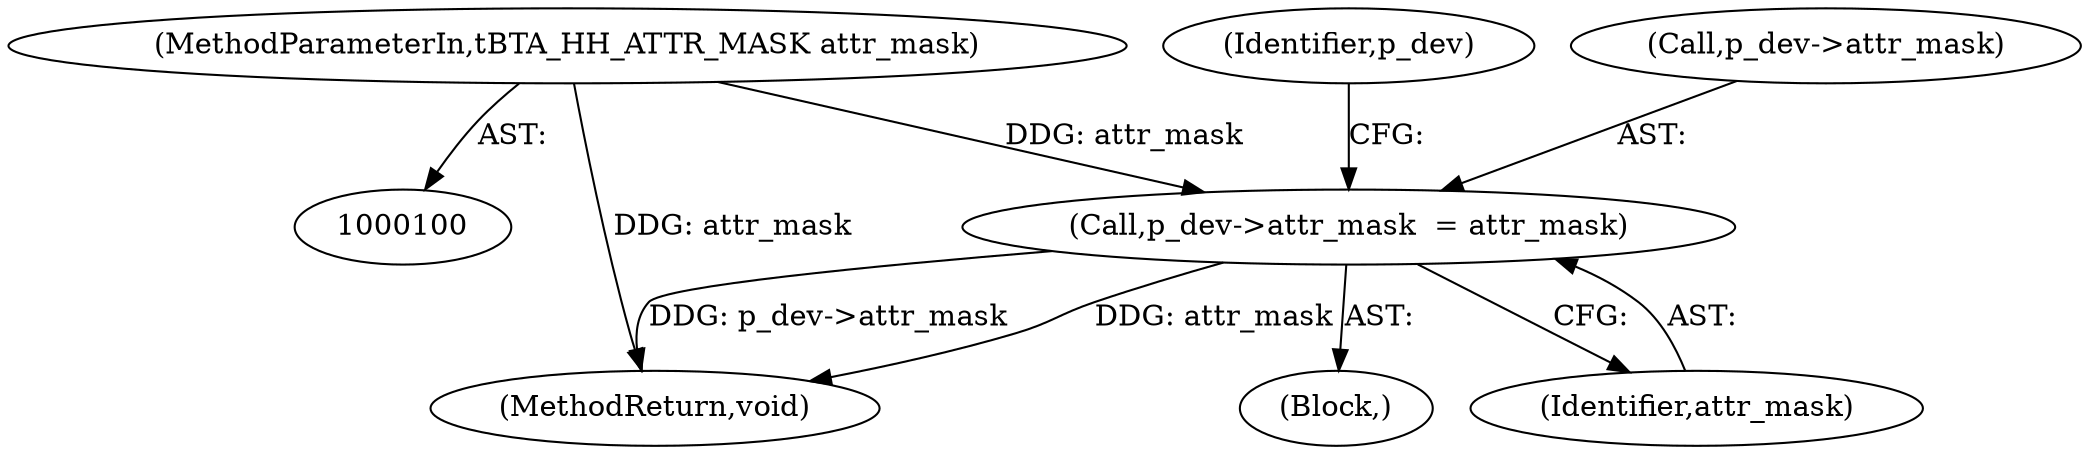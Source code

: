 digraph "0_Android_472271b153c5dc53c28beac55480a8d8434b2d5c_7@pointer" {
"1000300" [label="(Call,p_dev->attr_mask  = attr_mask)"];
"1000103" [label="(MethodParameterIn,tBTA_HH_ATTR_MASK attr_mask)"];
"1000388" [label="(MethodReturn,void)"];
"1000307" [label="(Identifier,p_dev)"];
"1000286" [label="(Block,)"];
"1000300" [label="(Call,p_dev->attr_mask  = attr_mask)"];
"1000304" [label="(Identifier,attr_mask)"];
"1000103" [label="(MethodParameterIn,tBTA_HH_ATTR_MASK attr_mask)"];
"1000301" [label="(Call,p_dev->attr_mask)"];
"1000300" -> "1000286"  [label="AST: "];
"1000300" -> "1000304"  [label="CFG: "];
"1000301" -> "1000300"  [label="AST: "];
"1000304" -> "1000300"  [label="AST: "];
"1000307" -> "1000300"  [label="CFG: "];
"1000300" -> "1000388"  [label="DDG: attr_mask"];
"1000300" -> "1000388"  [label="DDG: p_dev->attr_mask"];
"1000103" -> "1000300"  [label="DDG: attr_mask"];
"1000103" -> "1000100"  [label="AST: "];
"1000103" -> "1000388"  [label="DDG: attr_mask"];
}
